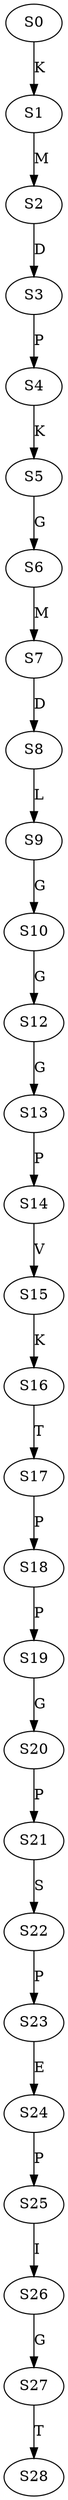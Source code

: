 strict digraph  {
	S0 -> S1 [ label = K ];
	S1 -> S2 [ label = M ];
	S2 -> S3 [ label = D ];
	S3 -> S4 [ label = P ];
	S4 -> S5 [ label = K ];
	S5 -> S6 [ label = G ];
	S6 -> S7 [ label = M ];
	S7 -> S8 [ label = D ];
	S8 -> S9 [ label = L ];
	S9 -> S10 [ label = G ];
	S10 -> S12 [ label = G ];
	S12 -> S13 [ label = G ];
	S13 -> S14 [ label = P ];
	S14 -> S15 [ label = V ];
	S15 -> S16 [ label = K ];
	S16 -> S17 [ label = T ];
	S17 -> S18 [ label = P ];
	S18 -> S19 [ label = P ];
	S19 -> S20 [ label = G ];
	S20 -> S21 [ label = P ];
	S21 -> S22 [ label = S ];
	S22 -> S23 [ label = P ];
	S23 -> S24 [ label = E ];
	S24 -> S25 [ label = P ];
	S25 -> S26 [ label = I ];
	S26 -> S27 [ label = G ];
	S27 -> S28 [ label = T ];
}
